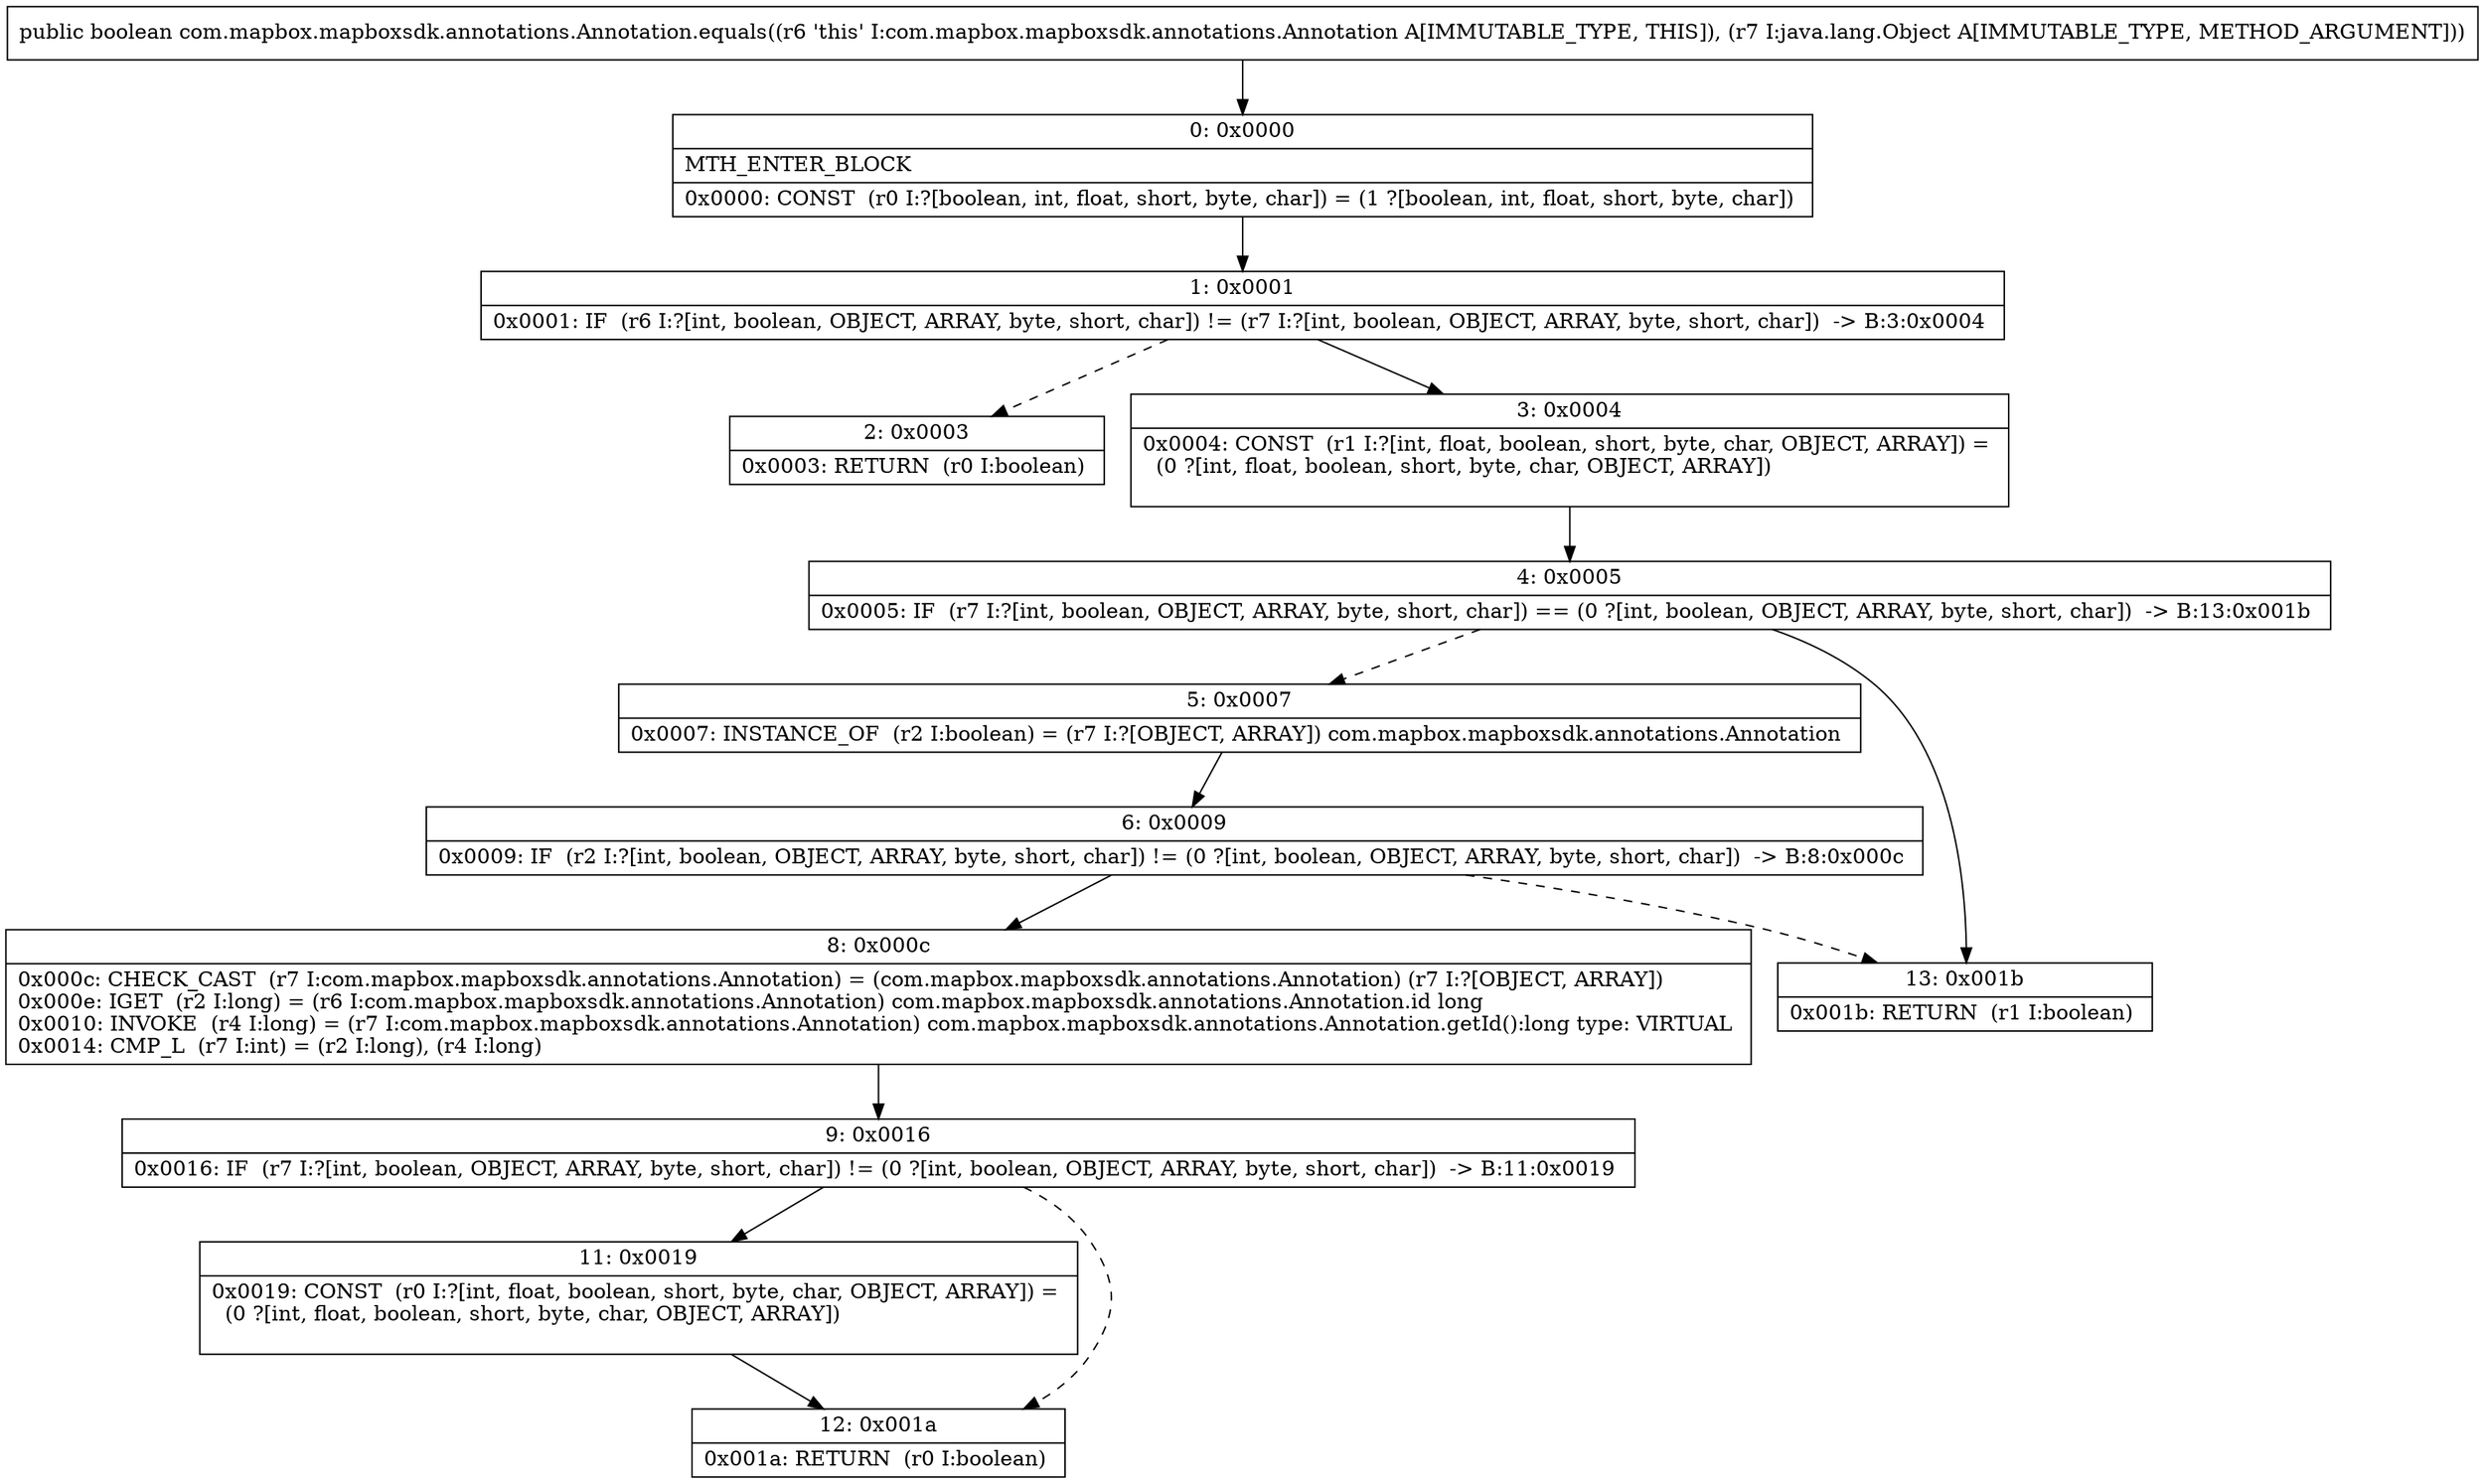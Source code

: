 digraph "CFG forcom.mapbox.mapboxsdk.annotations.Annotation.equals(Ljava\/lang\/Object;)Z" {
Node_0 [shape=record,label="{0\:\ 0x0000|MTH_ENTER_BLOCK\l|0x0000: CONST  (r0 I:?[boolean, int, float, short, byte, char]) = (1 ?[boolean, int, float, short, byte, char]) \l}"];
Node_1 [shape=record,label="{1\:\ 0x0001|0x0001: IF  (r6 I:?[int, boolean, OBJECT, ARRAY, byte, short, char]) != (r7 I:?[int, boolean, OBJECT, ARRAY, byte, short, char])  \-\> B:3:0x0004 \l}"];
Node_2 [shape=record,label="{2\:\ 0x0003|0x0003: RETURN  (r0 I:boolean) \l}"];
Node_3 [shape=record,label="{3\:\ 0x0004|0x0004: CONST  (r1 I:?[int, float, boolean, short, byte, char, OBJECT, ARRAY]) = \l  (0 ?[int, float, boolean, short, byte, char, OBJECT, ARRAY])\l \l}"];
Node_4 [shape=record,label="{4\:\ 0x0005|0x0005: IF  (r7 I:?[int, boolean, OBJECT, ARRAY, byte, short, char]) == (0 ?[int, boolean, OBJECT, ARRAY, byte, short, char])  \-\> B:13:0x001b \l}"];
Node_5 [shape=record,label="{5\:\ 0x0007|0x0007: INSTANCE_OF  (r2 I:boolean) = (r7 I:?[OBJECT, ARRAY]) com.mapbox.mapboxsdk.annotations.Annotation \l}"];
Node_6 [shape=record,label="{6\:\ 0x0009|0x0009: IF  (r2 I:?[int, boolean, OBJECT, ARRAY, byte, short, char]) != (0 ?[int, boolean, OBJECT, ARRAY, byte, short, char])  \-\> B:8:0x000c \l}"];
Node_8 [shape=record,label="{8\:\ 0x000c|0x000c: CHECK_CAST  (r7 I:com.mapbox.mapboxsdk.annotations.Annotation) = (com.mapbox.mapboxsdk.annotations.Annotation) (r7 I:?[OBJECT, ARRAY]) \l0x000e: IGET  (r2 I:long) = (r6 I:com.mapbox.mapboxsdk.annotations.Annotation) com.mapbox.mapboxsdk.annotations.Annotation.id long \l0x0010: INVOKE  (r4 I:long) = (r7 I:com.mapbox.mapboxsdk.annotations.Annotation) com.mapbox.mapboxsdk.annotations.Annotation.getId():long type: VIRTUAL \l0x0014: CMP_L  (r7 I:int) = (r2 I:long), (r4 I:long) \l}"];
Node_9 [shape=record,label="{9\:\ 0x0016|0x0016: IF  (r7 I:?[int, boolean, OBJECT, ARRAY, byte, short, char]) != (0 ?[int, boolean, OBJECT, ARRAY, byte, short, char])  \-\> B:11:0x0019 \l}"];
Node_11 [shape=record,label="{11\:\ 0x0019|0x0019: CONST  (r0 I:?[int, float, boolean, short, byte, char, OBJECT, ARRAY]) = \l  (0 ?[int, float, boolean, short, byte, char, OBJECT, ARRAY])\l \l}"];
Node_12 [shape=record,label="{12\:\ 0x001a|0x001a: RETURN  (r0 I:boolean) \l}"];
Node_13 [shape=record,label="{13\:\ 0x001b|0x001b: RETURN  (r1 I:boolean) \l}"];
MethodNode[shape=record,label="{public boolean com.mapbox.mapboxsdk.annotations.Annotation.equals((r6 'this' I:com.mapbox.mapboxsdk.annotations.Annotation A[IMMUTABLE_TYPE, THIS]), (r7 I:java.lang.Object A[IMMUTABLE_TYPE, METHOD_ARGUMENT])) }"];
MethodNode -> Node_0;
Node_0 -> Node_1;
Node_1 -> Node_2[style=dashed];
Node_1 -> Node_3;
Node_3 -> Node_4;
Node_4 -> Node_5[style=dashed];
Node_4 -> Node_13;
Node_5 -> Node_6;
Node_6 -> Node_8;
Node_6 -> Node_13[style=dashed];
Node_8 -> Node_9;
Node_9 -> Node_11;
Node_9 -> Node_12[style=dashed];
Node_11 -> Node_12;
}

